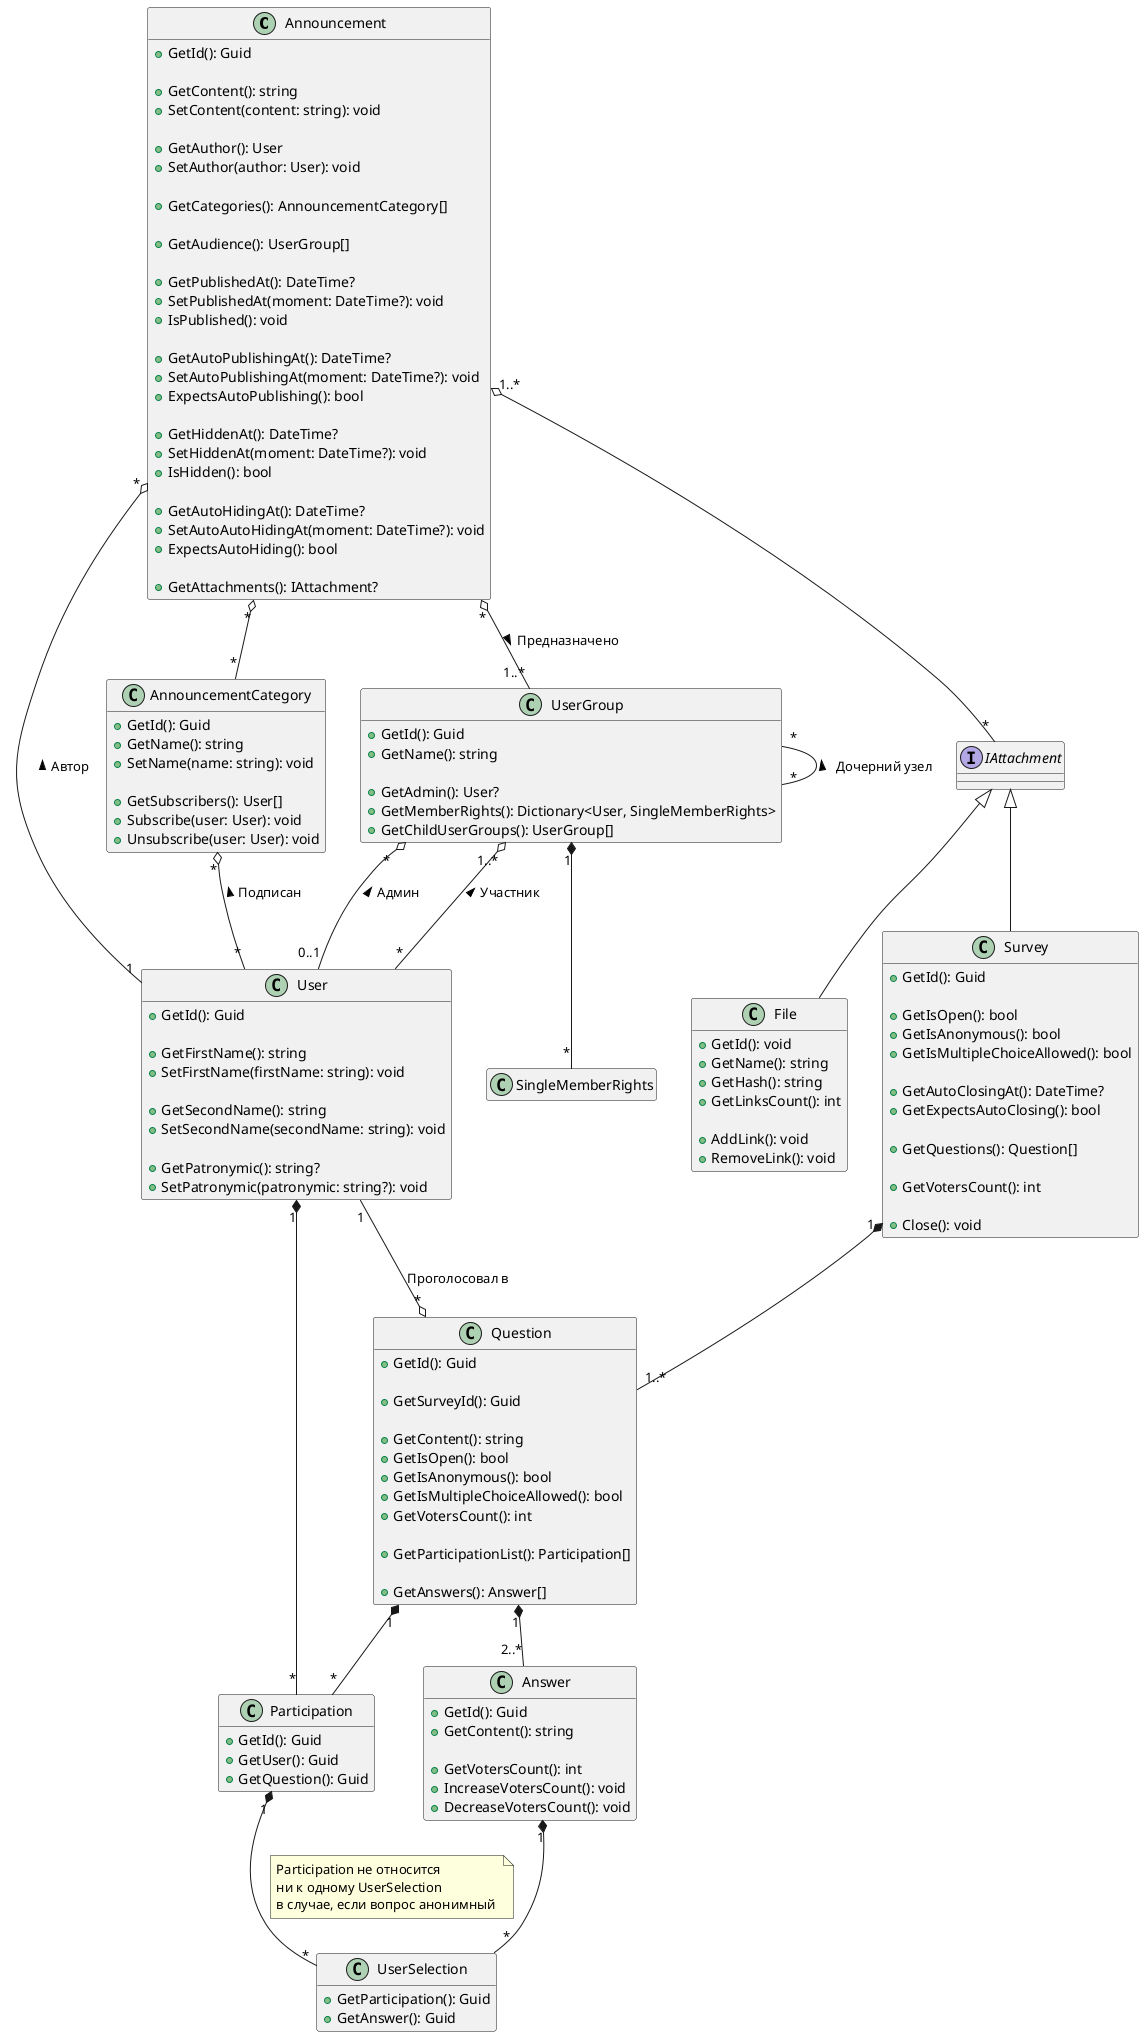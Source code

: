 @startuml
'https://plantuml.com/class-diagram

'left to right direction

class Announcement {
    + GetId(): Guid
    
    + GetContent(): string
    + SetContent(content: string): void
    
    + GetAuthor(): User
    + SetAuthor(author: User): void
    
    + GetCategories(): AnnouncementCategory[] 
    
    + GetAudience(): UserGroup[]
    
    + GetPublishedAt(): DateTime?
    + SetPublishedAt(moment: DateTime?): void
    + IsPublished(): void
    
    + GetAutoPublishingAt(): DateTime?
    + SetAutoPublishingAt(moment: DateTime?): void
    + ExpectsAutoPublishing(): bool
    
    + GetHiddenAt(): DateTime?
    + SetHiddenAt(moment: DateTime?): void
    + IsHidden(): bool
    
    + GetAutoHidingAt(): DateTime?
    + SetAutoAutoHidingAt(moment: DateTime?): void
    + ExpectsAutoHiding(): bool
    
    + GetAttachments(): IAttachment?
}
hide Announcement fields

class AnnouncementCategory {
    + GetId(): Guid
    + GetName(): string
    + SetName(name: string): void
    
    + GetSubscribers(): User[]
    + Subscribe(user: User): void
    + Unsubscribe(user: User): void
}
hide AnnouncementCategory fields
Announcement "*" o-- "*" AnnouncementCategory

interface IAttachment {
    
}
Announcement "1..*" o-- "*" IAttachment

class File extends IAttachment {
    + GetId(): void
    + GetName(): string    
    + GetHash(): string
    + GetLinksCount(): int
    
    + AddLink(): void
    + RemoveLink(): void
}
hide File fields

class UserGroup {
    + GetId(): Guid
    + GetName(): string
    
    + GetAdmin(): User?
    + GetMemberRights(): Dictionary<User, SingleMemberRights>
    + GetChildUserGroups(): UserGroup[]
}
hide UserGroup fields
UserGroup "*" -- "*" UserGroup : < Дочерний узел
Announcement "*" o-- "1..*" UserGroup : > Предназначено

class SingleMemberRights {
    ' todo продумать права
}
hide SingleMemberRights members
UserGroup "1" *-- "*" SingleMemberRights

class User {
    + GetId(): Guid
    
    + GetFirstName(): string
    + SetFirstName(firstName: string): void
    
    + GetSecondName(): string
    + SetSecondName(secondName: string): void
    
    + GetPatronymic(): string?
    + SetPatronymic(patronymic: string?): void
}
hide User fields
UserGroup "*" o-- "0..1" User : < Админ
UserGroup "1..*" o-- "*" User : < Участник
Announcement "*" o-- "1" User : < Автор
AnnouncementCategory "*" o-- "*" User : < Подписан

class Survey extends IAttachment {
     + GetId(): Guid
     
     + GetIsOpen(): bool
     + GetIsAnonymous(): bool
     + GetIsMultipleChoiceAllowed(): bool
     
     + GetAutoClosingAt(): DateTime?
     + GetExpectsAutoClosing(): bool
     
     + GetQuestions(): Question[]
     
     + GetVotersCount(): int
     
     + Close(): void
}
hide Survey fields

class Question {
    + GetId(): Guid
    
    + GetSurveyId(): Guid
    
    + GetContent(): string
    + GetIsOpen(): bool
    + GetIsAnonymous(): bool
    + GetIsMultipleChoiceAllowed(): bool
    + GetVotersCount(): int
    
    + GetParticipationList(): Participation[]
    
    + GetAnswers(): Answer[]
}
hide Question fields
User "1" --o "*" Question : Проголосовал в
Survey "1" *-- "1..*" Question

class Participation {
    + GetId(): Guid
    + GetUser(): Guid
    + GetQuestion(): Guid
}
hide Participation fields
Question "1" *-- "*" Participation
User "1" *-- "*" Participation

class Answer {
    + GetId(): Guid
    + GetContent(): string
    
    + GetVotersCount(): int
    + IncreaseVotersCount(): void
    + DecreaseVotersCount(): void
}
hide Answer fields
Question "1" *-- "2..*" Answer

class UserSelection {
    + GetParticipation(): Guid
    + GetAnswer(): Guid
}
hide UserSelection fields
Answer "1" *-- "*" UserSelection
Participation "1" *-- "*" UserSelection
note on link
    Participation не относится
    ни к одному UserSelection
    в случае, если вопрос анонимный 
end note



@enduml
